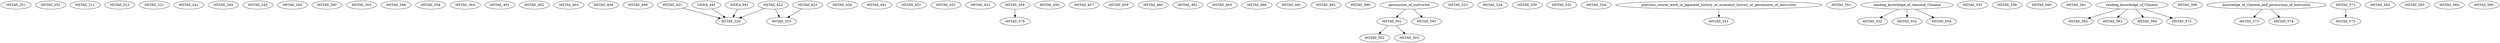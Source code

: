 digraph G {
    HSTAS_201;
    HSTAS_202;
    HSTAS_211;
    HSTAS_212;
    HSTAS_221;
    HSTAS_241;
    HSTAS_244;
    HSTAS_245;
    HSTAS_265;
    HSTAS_290;
    HSTAS_303;
    HSTAS_348;
    HSTAS_354;
    HSTAS_364;
    HSTAS_401;
    HSTAS_402;
    HSTAS_403;
    HSTAS_404;
    HSTAS_408;
    HSTAS_421;
    HSTAS_423;
    HSTAS_424;
    HSTAS_441;
    HSTAS_451;
    HSTAS_452;
    HSTAS_453;
    HSTAS_454;
    HSTAS_456;
    HSTAS_457;
    HSTAS_459;
    HSTAS_460;
    HSTAS_462;
    HSTAS_463;
    HSTAS_466;
    HSTAS_481;
    HSTAS_482;
    HSTAS_490;
    edge [color=black];
    permission_of_instructor -> HSTAS_501;
    edge [color=black];
    HSTAS_501 -> HSTAS_502;
    edge [color=black];
    HSTAS_501 -> HSTAS_503;
    edge [color=black];
    HSTAS_421 -> HSTAS_520;
    HSTAS_422 -> HSTAS_520;
    SISEA_441 -> HSTAS_520;
    SISEA_541 -> HSTAS_520;
    edge [color=black];
    HSTAS_422 -> HSTAS_521;
    HSTAS_423 -> HSTAS_521;
    HSTAS_523;
    HSTAS_524;
    HSTAS_530;
    HSTAS_532;
    HSTAS_534;
    edge [color=black];
    previous_course_work_in_Japanese_history_or_economic_history_or_permission_of_instructor -> HSTAS_541;
    HSTAS_551;
    edge [color=black];
    reading_knowledge_of_classical_Chinese -> HSTAS_552;
    edge [color=black];
    reading_knowledge_of_classical_Chinese -> HSTAS_553;
    edge [color=black];
    reading_knowledge_of_classical_Chinese -> HSTAS_554;
    HSTAS_555;
    HSTAS_556;
    HSTAS_560;
    HSTAS_561;
    edge [color=black];
    reading_knowledge_of_Chinese -> HSTAS_562;
    edge [color=black];
    reading_knowledge_of_Chinese -> HSTAS_563;
    edge [color=black];
    reading_knowledge_of_Chinese -> HSTAS_564;
    HSTAS_566;
    edge [color=black];
    reading_knowledge_of_Chinese -> HSTAS_572;
    edge [color=black];
    knowledge_of_Chinese_and_permission_of_instructor -> HSTAS_573;
    edge [color=black];
    knowledge_of_Chinese_and_permission_of_instructor -> HSTAS_574;
    edge [color=black];
    HSTAS_571 -> HSTAS_575;
    edge [color=black];
    HSTAS_454 -> HSTAS_579;
    edge [color=black];
    permission_of_instructor -> HSTAS_581;
    HSTAS_582;
    HSTAS_583;
    HSTAS_584;
    HSTAS_590;
}
